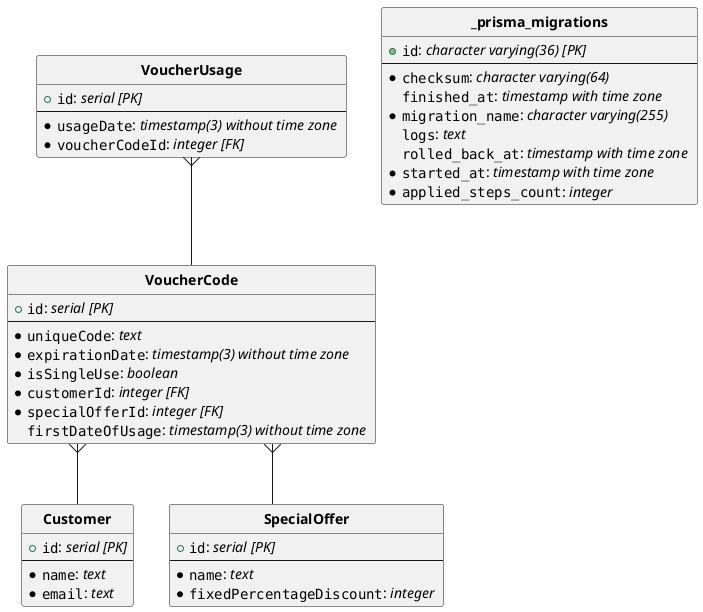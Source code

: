 @startuml
hide circle
skinparam linetype ortho

entity "**Customer**" {
  + ""id"": //serial [PK]//
  --
  *""name"": //text //
  *""email"": //text //
}

entity "**SpecialOffer**" {
  + ""id"": //serial [PK]//
  --
  *""name"": //text //
  *""fixedPercentageDiscount"": //integer //
}

entity "**VoucherCode**" {
  + ""id"": //serial [PK]//
  --
  *""uniqueCode"": //text //
  *""expirationDate"": //timestamp(3) without time zone //
  *""isSingleUse"": //boolean //
  *""customerId"": //integer [FK]//
  *""specialOfferId"": //integer [FK]//
  ""firstDateOfUsage"": //timestamp(3) without time zone //
}

entity "**VoucherUsage**" {
  + ""id"": //serial [PK]//
  --
  *""usageDate"": //timestamp(3) without time zone //
  *""voucherCodeId"": //integer [FK]//
}

entity "**_prisma_migrations**" {
  + ""id"": //character varying(36) [PK]//
  --
  *""checksum"": //character varying(64) //
  ""finished_at"": //timestamp with time zone //
  *""migration_name"": //character varying(255) //
  ""logs"": //text //
  ""rolled_back_at"": //timestamp with time zone //
  *""started_at"": //timestamp with time zone //
  *""applied_steps_count"": //integer //
}

"**VoucherCode**"   }--  "**Customer**"

"**VoucherCode**"   }--  "**SpecialOffer**"

"**VoucherUsage**"   }--  "**VoucherCode**"
@enduml
